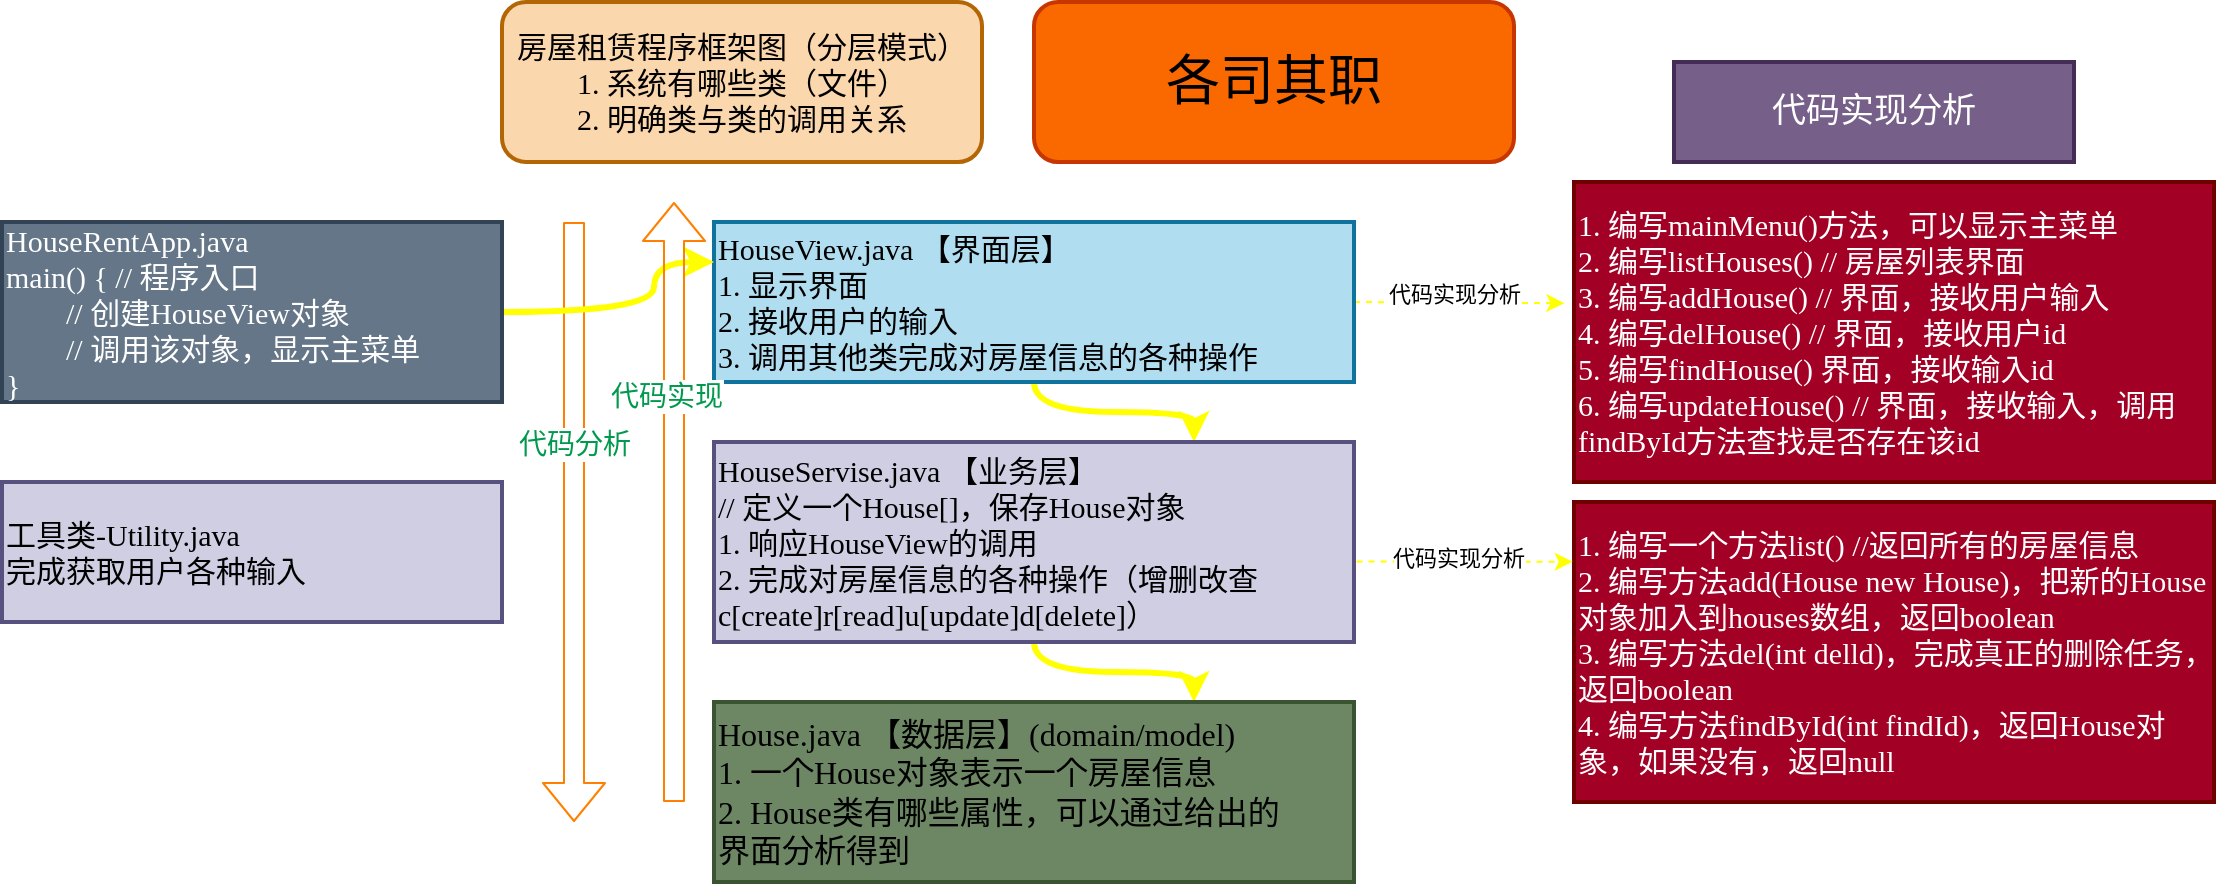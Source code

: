 <mxfile>
    <diagram id="_iiYJQUSEZiMs7lpHhTG" name="第 1 页">
        <mxGraphModel dx="1835" dy="583" grid="1" gridSize="10" guides="1" tooltips="1" connect="1" arrows="1" fold="1" page="1" pageScale="1" pageWidth="827" pageHeight="1169" math="0" shadow="0">
            <root>
                <mxCell id="0"/>
                <mxCell id="1" parent="0"/>
                <mxCell id="22" value="" style="shape=flexArrow;endArrow=classic;html=1;strokeColor=#FF8000;" parent="1" edge="1">
                    <mxGeometry width="50" height="50" relative="1" as="geometry">
                        <mxPoint x="210" y="120" as="sourcePoint"/>
                        <mxPoint x="210" y="420" as="targetPoint"/>
                    </mxGeometry>
                </mxCell>
                <mxCell id="23" value="&lt;font style=&quot;font-size: 14px&quot;&gt;代码分析&lt;/font&gt;" style="edgeLabel;html=1;align=center;verticalAlign=middle;resizable=0;points=[];labelBackgroundColor=default;fontColor=#00994D;" parent="22" vertex="1" connectable="0">
                    <mxGeometry x="-0.071" relative="1" as="geometry">
                        <mxPoint y="-29" as="offset"/>
                    </mxGeometry>
                </mxCell>
                <mxCell id="4" value="房屋租赁程序框架图（分层模式）&lt;br style=&quot;font-size: 15px;&quot;&gt;1. 系统有哪些类（文件）&lt;br style=&quot;font-size: 15px;&quot;&gt;2. 明确类与类的调用关系" style="rounded=1;whiteSpace=wrap;html=1;fillColor=#fad7ac;strokeColor=#b46504;fontColor=#000000;fontFamily=Verdana;strokeWidth=2;fontSize=15;" parent="1" vertex="1">
                    <mxGeometry x="174" y="10" width="240" height="80" as="geometry"/>
                </mxCell>
                <mxCell id="10" style="edgeStyle=orthogonalEdgeStyle;curved=1;html=1;exitX=0.5;exitY=1;exitDx=0;exitDy=0;entryX=0.75;entryY=0;entryDx=0;entryDy=0;fontFamily=Verdana;fontSize=15;fontColor=#000000;strokeWidth=3;strokeColor=#FFFF00;" parent="1" source="5" target="6" edge="1">
                    <mxGeometry relative="1" as="geometry"/>
                </mxCell>
                <mxCell id="15" style="html=1;entryX=-0.015;entryY=0.404;entryDx=0;entryDy=0;dashed=1;exitX=1;exitY=0.5;exitDx=0;exitDy=0;entryPerimeter=0;strokeColor=#FFFF00;" parent="1" source="5" target="14" edge="1">
                    <mxGeometry relative="1" as="geometry"/>
                </mxCell>
                <mxCell id="16" value="代码实现分析" style="edgeLabel;html=1;align=center;verticalAlign=middle;resizable=0;points=[];" parent="15" vertex="1" connectable="0">
                    <mxGeometry x="-0.538" relative="1" as="geometry">
                        <mxPoint x="25" y="-4" as="offset"/>
                    </mxGeometry>
                </mxCell>
                <mxCell id="5" value="HouseView.java 【界面层】&lt;br style=&quot;font-size: 15px&quot;&gt;1. 显示界面&lt;br style=&quot;font-size: 15px&quot;&gt;2. 接收用户的输入&lt;br style=&quot;font-size: 15px&quot;&gt;3. 调用其他类完成对房屋信息的各种操作" style="rounded=0;whiteSpace=wrap;html=1;align=left;fontFamily=Verdana;strokeWidth=2;fillColor=#b1ddf0;strokeColor=#10739e;fontColor=#000000;spacing=2;fontSize=15;" parent="1" vertex="1">
                    <mxGeometry x="280" y="120" width="320" height="80" as="geometry"/>
                </mxCell>
                <mxCell id="11" style="edgeStyle=orthogonalEdgeStyle;curved=1;html=1;entryX=0.75;entryY=0;entryDx=0;entryDy=0;fontFamily=Verdana;fontSize=15;fontColor=#000000;strokeWidth=3;strokeColor=#FFFF00;" parent="1" source="6" target="7" edge="1">
                    <mxGeometry relative="1" as="geometry"/>
                </mxCell>
                <mxCell id="6" value="HouseServise.java 【业务层】&lt;br&gt;// 定义一个House[]，保存House对象&lt;br style=&quot;font-size: 15px&quot;&gt;1. 响应HouseView的调用&lt;br style=&quot;font-size: 15px&quot;&gt;2. 完成对房屋信息的各种操作（增删改查&lt;br&gt;c[create]r[read]u[update]d[delete]）" style="rounded=0;html=1;align=left;fontFamily=Verdana;strokeWidth=2;fillColor=#d0cee2;strokeColor=#56517e;spacing=2;fontColor=#000000;fontSize=15;" parent="1" vertex="1">
                    <mxGeometry x="280" y="230" width="320" height="100" as="geometry"/>
                </mxCell>
                <mxCell id="7" value="House.java 【数据层】(domain/model)&lt;br style=&quot;font-size: 16px&quot;&gt;1. 一个House对象表示一个房屋信息&lt;br&gt;2. House类有哪些属性，可以通过给出的&lt;br&gt;界面分析得到" style="rounded=0;html=1;align=left;fontFamily=Verdana;strokeWidth=2;fillColor=#6d8764;strokeColor=#3A5431;spacing=2;fontColor=#000000;fontSize=16;" parent="1" vertex="1">
                    <mxGeometry x="280" y="360" width="320" height="90" as="geometry"/>
                </mxCell>
                <mxCell id="9" style="edgeStyle=orthogonalEdgeStyle;html=1;exitX=1;exitY=0.5;exitDx=0;exitDy=0;entryX=0;entryY=0.25;entryDx=0;entryDy=0;fontFamily=Verdana;fontSize=15;fontColor=#000000;curved=1;strokeWidth=3;strokeColor=#FFFF00;" parent="1" source="8" target="5" edge="1">
                    <mxGeometry relative="1" as="geometry">
                        <Array as="points">
                            <mxPoint x="250" y="165"/>
                            <mxPoint x="250" y="140"/>
                        </Array>
                    </mxGeometry>
                </mxCell>
                <mxCell id="8" value="HouseRentApp.java&lt;br&gt;main() { // 程序入口&lt;br&gt;&lt;span style=&quot;white-space: pre&quot;&gt;&#9;&lt;/span&gt;// 创建HouseView对象&lt;br&gt;&lt;span style=&quot;white-space: pre&quot;&gt;&#9;&lt;/span&gt;// 调用该对象，显示主菜单&lt;br&gt;}" style="rounded=0;html=1;align=left;fontFamily=Verdana;strokeWidth=2;fillColor=#647687;strokeColor=#314354;spacing=2;fontColor=#ffffff;fontSize=15;" parent="1" vertex="1">
                    <mxGeometry x="-76" y="120" width="250" height="90" as="geometry"/>
                </mxCell>
                <mxCell id="13" value="工具类-Utility.java&lt;br&gt;完成获取用户各种输入" style="rounded=0;html=1;align=left;fontFamily=Verdana;strokeWidth=2;fillColor=#d0cee2;strokeColor=#56517e;spacing=2;fontColor=#000000;fontSize=15;" parent="1" vertex="1">
                    <mxGeometry x="-76" y="250" width="250" height="70" as="geometry"/>
                </mxCell>
                <mxCell id="14" value="1. 编写mainMenu()方法，可以显示主菜单&lt;br&gt;2. 编写listHouses() // 房屋列表界面&lt;br&gt;3. 编写addHouse() // 界面，接收用户输入&lt;br&gt;4. 编写delHouse() // 界面，接收用户id&lt;br&gt;5. 编写findHouse() 界面，接收输入id&lt;br&gt;6. 编写updateHouse() // 界面，接收输入，调用findById方法查找是否存在该id" style="rounded=0;whiteSpace=wrap;html=1;align=left;fontFamily=Verdana;strokeWidth=2;fillColor=#a20025;strokeColor=#6F0000;fontColor=#ffffff;spacing=2;fontSize=15;" parent="1" vertex="1">
                    <mxGeometry x="710" y="100" width="320" height="150" as="geometry"/>
                </mxCell>
                <mxCell id="17" value="代码实现分析" style="rounded=0;whiteSpace=wrap;html=1;align=center;fontFamily=Verdana;strokeWidth=2;fillColor=#76608a;strokeColor=#432D57;fontColor=#ffffff;spacing=2;fontSize=17;" parent="1" vertex="1">
                    <mxGeometry x="760" y="40" width="200" height="50" as="geometry"/>
                </mxCell>
                <mxCell id="18" value="1. 编写一个方法list() //返回所有的房屋信息&lt;br&gt;2. 编写方法add(House new House)，把新的House对象加入到houses数组，返回boolean&lt;br&gt;3. 编写方法del(int delld)，完成真正的删除任务，返回boolean&lt;br&gt;4. 编写方法findById(int findId)，返回House对象，如果没有，返回null" style="rounded=0;whiteSpace=wrap;html=1;align=left;fontFamily=Verdana;strokeWidth=2;fillColor=#a20025;strokeColor=#6F0000;fontColor=#ffffff;spacing=2;fontSize=15;" parent="1" vertex="1">
                    <mxGeometry x="710" y="260" width="320" height="150" as="geometry"/>
                </mxCell>
                <mxCell id="19" style="html=1;dashed=1;exitX=1.004;exitY=0.598;exitDx=0;exitDy=0;exitPerimeter=0;entryX=-0.002;entryY=0.199;entryDx=0;entryDy=0;entryPerimeter=0;strokeColor=#FFFF00;" parent="1" source="6" target="18" edge="1">
                    <mxGeometry relative="1" as="geometry">
                        <mxPoint x="600" y="304.5" as="sourcePoint"/>
                        <mxPoint x="710" y="300" as="targetPoint"/>
                        <Array as="points"/>
                    </mxGeometry>
                </mxCell>
                <mxCell id="20" value="代码实现分析" style="edgeLabel;html=1;align=center;verticalAlign=middle;resizable=0;points=[];" parent="19" vertex="1" connectable="0">
                    <mxGeometry x="-0.538" relative="1" as="geometry">
                        <mxPoint x="25" y="-2" as="offset"/>
                    </mxGeometry>
                </mxCell>
                <mxCell id="21" value="各司其职" style="rounded=1;whiteSpace=wrap;html=1;fillColor=#fa6800;strokeColor=#C73500;fontColor=#000000;fontFamily=Verdana;strokeWidth=2;fontSize=27;" parent="1" vertex="1">
                    <mxGeometry x="440" y="10" width="240" height="80" as="geometry"/>
                </mxCell>
                <mxCell id="24" value="" style="shape=flexArrow;endArrow=classic;html=1;fontSize=14;strokeColor=#FF8000;" parent="1" edge="1">
                    <mxGeometry width="50" height="50" relative="1" as="geometry">
                        <mxPoint x="260" y="410" as="sourcePoint"/>
                        <mxPoint x="260" y="110" as="targetPoint"/>
                    </mxGeometry>
                </mxCell>
                <mxCell id="25" value="代码实现" style="edgeLabel;html=1;align=center;verticalAlign=middle;resizable=0;points=[];fontSize=14;fontColor=#00994D;" parent="24" vertex="1" connectable="0">
                    <mxGeometry x="0.356" y="4" relative="1" as="geometry">
                        <mxPoint as="offset"/>
                    </mxGeometry>
                </mxCell>
            </root>
        </mxGraphModel>
    </diagram>
</mxfile>